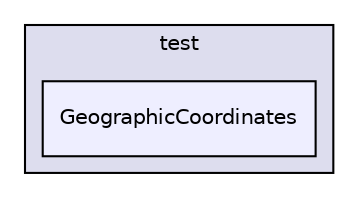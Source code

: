 digraph "quetzal/modules/geography/test/GeographicCoordinates" {
  compound=true
  node [ fontsize="10", fontname="Helvetica"];
  edge [ labelfontsize="10", labelfontname="Helvetica"];
  subgraph clusterdir_c70a5f0b12f0bb74510ddcc8fbae5dd6 {
    graph [ bgcolor="#ddddee", pencolor="black", label="test" fontname="Helvetica", fontsize="10", URL="dir_c70a5f0b12f0bb74510ddcc8fbae5dd6.html"]
  dir_2223056158f32a2213253763f6384dd6 [shape=box, label="GeographicCoordinates", style="filled", fillcolor="#eeeeff", pencolor="black", URL="dir_2223056158f32a2213253763f6384dd6.html"];
  }
}

